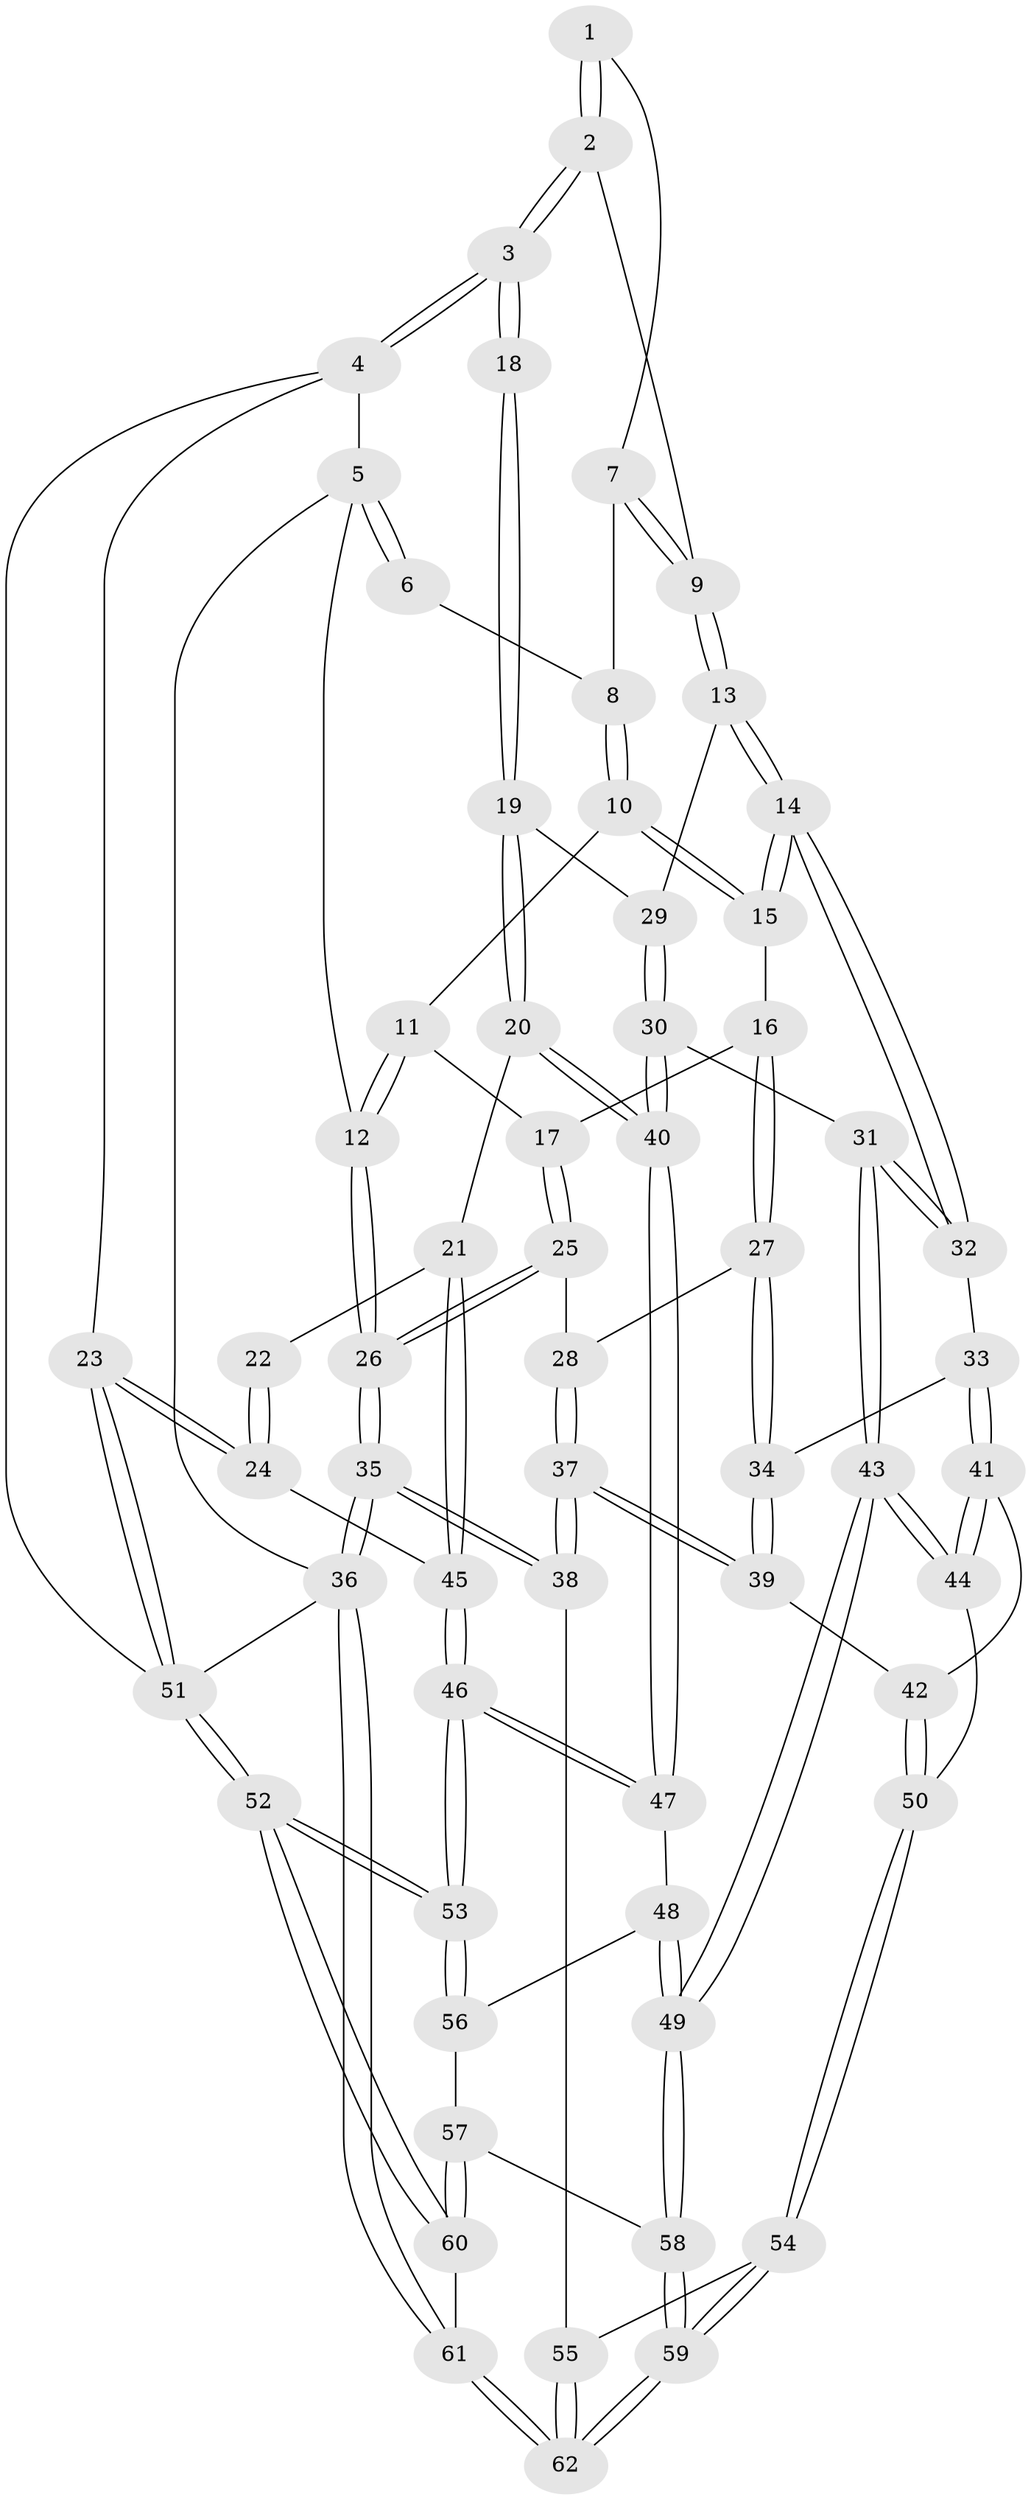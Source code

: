 // coarse degree distribution, {2: 0.0625, 4: 0.4375, 6: 0.125, 3: 0.125, 5: 0.25}
// Generated by graph-tools (version 1.1) at 2025/24/03/03/25 07:24:31]
// undirected, 62 vertices, 152 edges
graph export_dot {
graph [start="1"]
  node [color=gray90,style=filled];
  1 [pos="+0.3467813559959088+0"];
  2 [pos="+1+0"];
  3 [pos="+1+0"];
  4 [pos="+1+0"];
  5 [pos="+0+0"];
  6 [pos="+0.2854253162723078+0"];
  7 [pos="+0.5872964235473805+0.12608772556562112"];
  8 [pos="+0.34129520873339947+0.1061280758299699"];
  9 [pos="+0.6666587341465341+0.1870592410214515"];
  10 [pos="+0.3427385814163735+0.13388114303512397"];
  11 [pos="+0.13689960972194037+0.21373595652349184"];
  12 [pos="+0+0"];
  13 [pos="+0.6608384866648044+0.20490435971304835"];
  14 [pos="+0.3950203472966005+0.2715118373308813"];
  15 [pos="+0.37351394406837096+0.24465693350816348"];
  16 [pos="+0.1918320318260868+0.2854187302023823"];
  17 [pos="+0.15698224634240632+0.27616240957342497"];
  18 [pos="+1+0.03166828832882669"];
  19 [pos="+0.8173485941622058+0.38953176669812956"];
  20 [pos="+0.8318445993763114+0.4385447635600273"];
  21 [pos="+0.8626953831635407+0.4600500744834031"];
  22 [pos="+0.9704575201841896+0.3184907795845955"];
  23 [pos="+1+0.4897559222539648"];
  24 [pos="+1+0.4890204588127151"];
  25 [pos="+0.08275579039396606+0.3621485218039869"];
  26 [pos="+0+0.3079259364974792"];
  27 [pos="+0.22140090738923301+0.36812462274442126"];
  28 [pos="+0.11393378227703131+0.4119712855636358"];
  29 [pos="+0.6688983230755485+0.23191132365566167"];
  30 [pos="+0.5625522714433516+0.48587554281328765"];
  31 [pos="+0.559557645557641+0.48641433971141484"];
  32 [pos="+0.3929231016967917+0.3837736910582259"];
  33 [pos="+0.34245593859129064+0.42829519478104583"];
  34 [pos="+0.31738866548600475+0.43734959990212274"];
  35 [pos="+0+0.8410672843824457"];
  36 [pos="+0+1"];
  37 [pos="+0.15424247989260728+0.5487770490150179"];
  38 [pos="+0+0.7603227536871268"];
  39 [pos="+0.19704170180977632+0.5351365358072074"];
  40 [pos="+0.6517913485008314+0.520256131315246"];
  41 [pos="+0.38122646589164066+0.5714987019890146"];
  42 [pos="+0.2740988038948457+0.5839542377206405"];
  43 [pos="+0.4665520823292469+0.6556891923503351"];
  44 [pos="+0.43191507766367243+0.6480576629870082"];
  45 [pos="+0.9034525561578673+0.49833427884486164"];
  46 [pos="+0.8669667243218544+0.6447428907010795"];
  47 [pos="+0.6808631147782731+0.616645415844192"];
  48 [pos="+0.6684646494407723+0.6555465984859252"];
  49 [pos="+0.48090491086059717+0.6821147694109375"];
  50 [pos="+0.3491436511203358+0.6718326830059516"];
  51 [pos="+1+1"];
  52 [pos="+1+1"];
  53 [pos="+0.8862170983069471+0.7567445702315249"];
  54 [pos="+0.3266275387854399+0.6933655954282585"];
  55 [pos="+0.1659260333254226+0.776049446632982"];
  56 [pos="+0.6707135009481201+0.6683941780174513"];
  57 [pos="+0.6608166507591924+0.7719158250369637"];
  58 [pos="+0.4959209370953095+0.7597878173487225"];
  59 [pos="+0.43477385974438437+0.9158495950552752"];
  60 [pos="+1+1"];
  61 [pos="+0.47943447878155193+1"];
  62 [pos="+0.4336037855756706+0.9202635103139184"];
  1 -- 2;
  1 -- 2;
  1 -- 7;
  2 -- 3;
  2 -- 3;
  2 -- 9;
  3 -- 4;
  3 -- 4;
  3 -- 18;
  3 -- 18;
  4 -- 5;
  4 -- 23;
  4 -- 51;
  5 -- 6;
  5 -- 6;
  5 -- 12;
  5 -- 36;
  6 -- 8;
  7 -- 8;
  7 -- 9;
  7 -- 9;
  8 -- 10;
  8 -- 10;
  9 -- 13;
  9 -- 13;
  10 -- 11;
  10 -- 15;
  10 -- 15;
  11 -- 12;
  11 -- 12;
  11 -- 17;
  12 -- 26;
  12 -- 26;
  13 -- 14;
  13 -- 14;
  13 -- 29;
  14 -- 15;
  14 -- 15;
  14 -- 32;
  14 -- 32;
  15 -- 16;
  16 -- 17;
  16 -- 27;
  16 -- 27;
  17 -- 25;
  17 -- 25;
  18 -- 19;
  18 -- 19;
  19 -- 20;
  19 -- 20;
  19 -- 29;
  20 -- 21;
  20 -- 40;
  20 -- 40;
  21 -- 22;
  21 -- 45;
  21 -- 45;
  22 -- 24;
  22 -- 24;
  23 -- 24;
  23 -- 24;
  23 -- 51;
  23 -- 51;
  24 -- 45;
  25 -- 26;
  25 -- 26;
  25 -- 28;
  26 -- 35;
  26 -- 35;
  27 -- 28;
  27 -- 34;
  27 -- 34;
  28 -- 37;
  28 -- 37;
  29 -- 30;
  29 -- 30;
  30 -- 31;
  30 -- 40;
  30 -- 40;
  31 -- 32;
  31 -- 32;
  31 -- 43;
  31 -- 43;
  32 -- 33;
  33 -- 34;
  33 -- 41;
  33 -- 41;
  34 -- 39;
  34 -- 39;
  35 -- 36;
  35 -- 36;
  35 -- 38;
  35 -- 38;
  36 -- 61;
  36 -- 61;
  36 -- 51;
  37 -- 38;
  37 -- 38;
  37 -- 39;
  37 -- 39;
  38 -- 55;
  39 -- 42;
  40 -- 47;
  40 -- 47;
  41 -- 42;
  41 -- 44;
  41 -- 44;
  42 -- 50;
  42 -- 50;
  43 -- 44;
  43 -- 44;
  43 -- 49;
  43 -- 49;
  44 -- 50;
  45 -- 46;
  45 -- 46;
  46 -- 47;
  46 -- 47;
  46 -- 53;
  46 -- 53;
  47 -- 48;
  48 -- 49;
  48 -- 49;
  48 -- 56;
  49 -- 58;
  49 -- 58;
  50 -- 54;
  50 -- 54;
  51 -- 52;
  51 -- 52;
  52 -- 53;
  52 -- 53;
  52 -- 60;
  52 -- 60;
  53 -- 56;
  53 -- 56;
  54 -- 55;
  54 -- 59;
  54 -- 59;
  55 -- 62;
  55 -- 62;
  56 -- 57;
  57 -- 58;
  57 -- 60;
  57 -- 60;
  58 -- 59;
  58 -- 59;
  59 -- 62;
  59 -- 62;
  60 -- 61;
  61 -- 62;
  61 -- 62;
}
